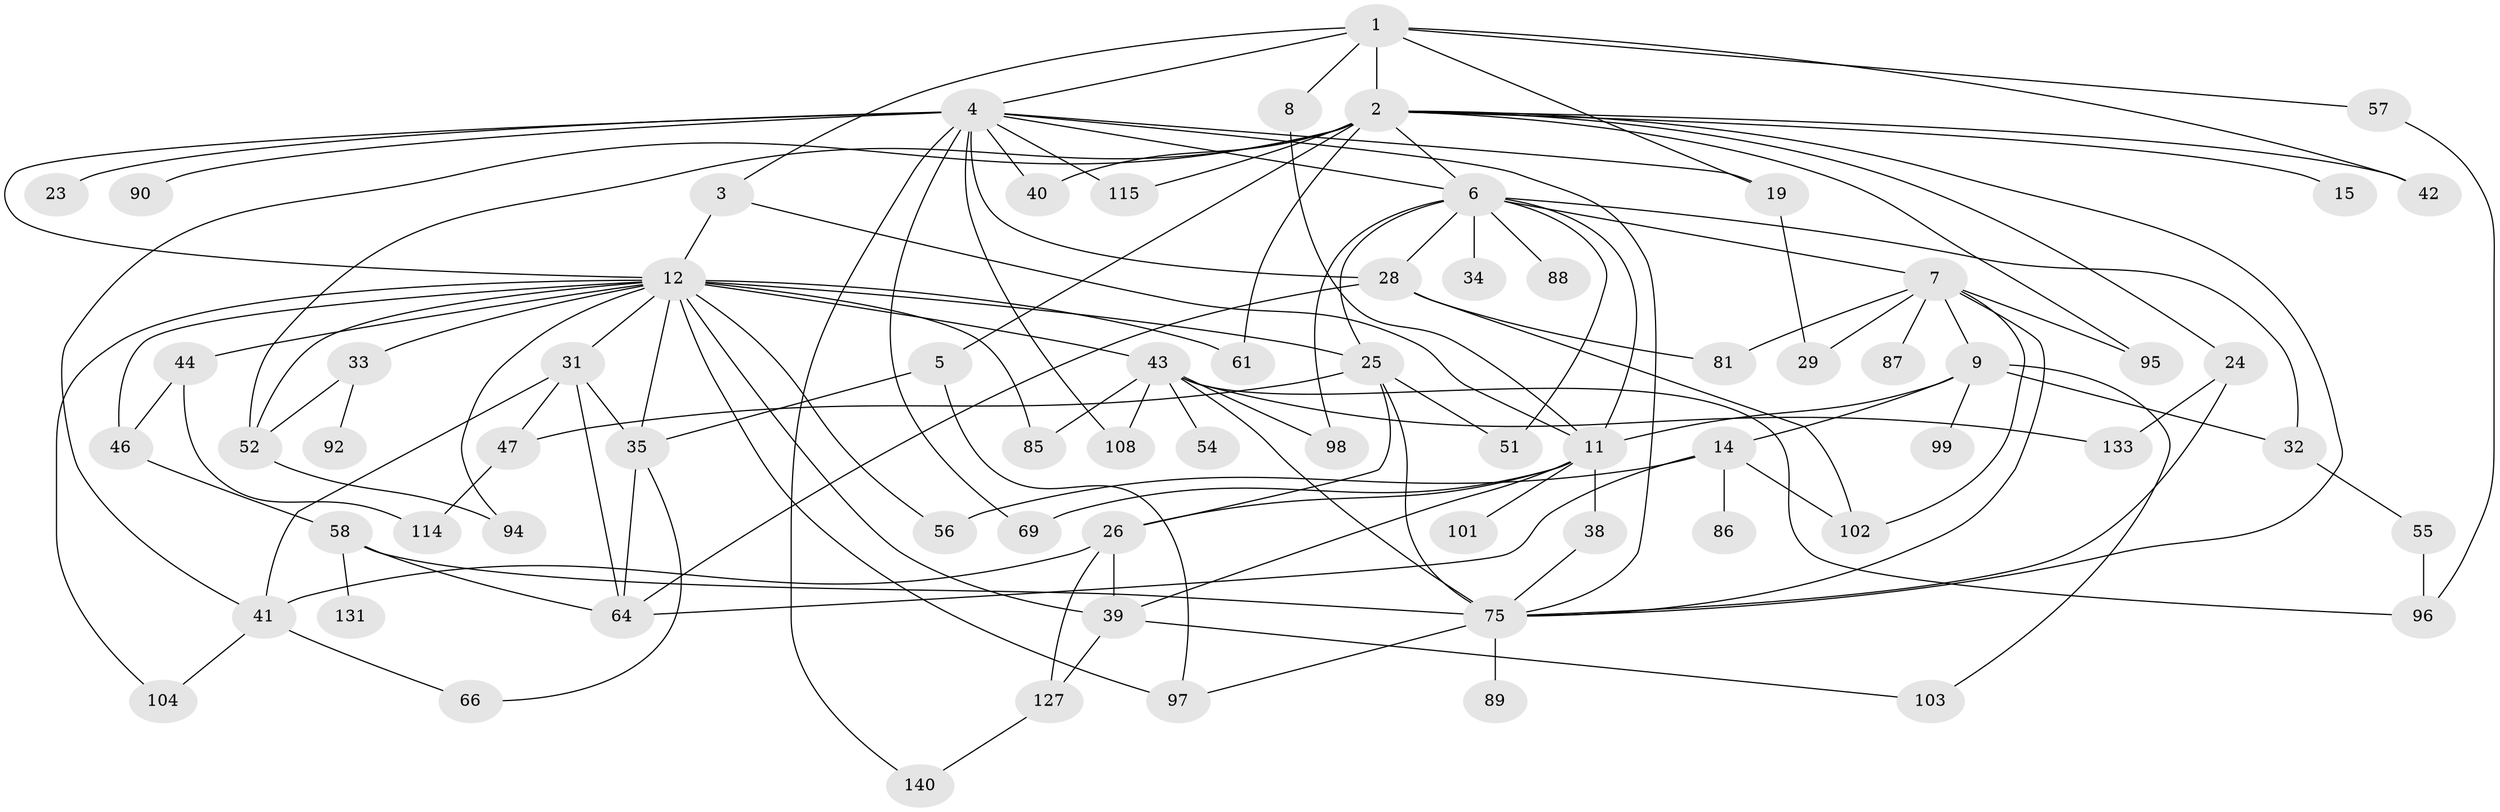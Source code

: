 // original degree distribution, {7: 0.02112676056338028, 6: 0.04929577464788732, 3: 0.31690140845070425, 9: 0.007042253521126761, 4: 0.056338028169014086, 2: 0.323943661971831, 5: 0.06338028169014084, 1: 0.15492957746478872, 8: 0.007042253521126761}
// Generated by graph-tools (version 1.1) at 2025/13/03/09/25 04:13:20]
// undirected, 71 vertices, 128 edges
graph export_dot {
graph [start="1"]
  node [color=gray90,style=filled];
  1 [super="+21"];
  2 [super="+37"];
  3 [super="+65"];
  4 [super="+10+59+17"];
  5;
  6 [super="+27"];
  7 [super="+13"];
  8;
  9 [super="+45+129+30"];
  11 [super="+106+60"];
  12 [super="+22+16"];
  14;
  15;
  19 [super="+126+63"];
  23;
  24 [super="+100"];
  25 [super="+124"];
  26 [super="+76"];
  28 [super="+77"];
  29 [super="+73"];
  31 [super="+36"];
  32;
  33;
  34;
  35 [super="+49+84+71+53"];
  38 [super="+116"];
  39;
  40;
  41 [super="+50"];
  42;
  43 [super="+111+121+67"];
  44 [super="+130"];
  46;
  47 [super="+91"];
  51 [super="+72"];
  52 [super="+70"];
  54;
  55;
  56;
  57 [super="+138"];
  58 [super="+113"];
  61 [super="+136"];
  64 [super="+74"];
  66;
  69;
  75 [super="+107+83"];
  81 [super="+123"];
  85;
  86;
  87;
  88;
  89;
  90;
  92 [super="+105"];
  94;
  95;
  96;
  97;
  98;
  99;
  101;
  102;
  103;
  104 [super="+128+112"];
  108 [super="+119"];
  114;
  115;
  127;
  131;
  133;
  140;
  1 -- 2;
  1 -- 3;
  1 -- 4;
  1 -- 8;
  1 -- 57;
  1 -- 19;
  1 -- 42;
  2 -- 5;
  2 -- 15;
  2 -- 24;
  2 -- 41;
  2 -- 6;
  2 -- 40;
  2 -- 42;
  2 -- 75;
  2 -- 115;
  2 -- 52;
  2 -- 61;
  2 -- 95;
  3 -- 11;
  3 -- 12;
  4 -- 6;
  4 -- 12;
  4 -- 75;
  4 -- 140;
  4 -- 115;
  4 -- 19;
  4 -- 23;
  4 -- 40;
  4 -- 28 [weight=2];
  4 -- 108;
  4 -- 90;
  4 -- 69;
  5 -- 97;
  5 -- 35;
  6 -- 7;
  6 -- 25;
  6 -- 28;
  6 -- 98;
  6 -- 32;
  6 -- 34;
  6 -- 88;
  6 -- 51;
  6 -- 11;
  7 -- 9;
  7 -- 87;
  7 -- 81;
  7 -- 102;
  7 -- 75;
  7 -- 29;
  7 -- 95;
  8 -- 11;
  9 -- 14;
  9 -- 99;
  9 -- 103;
  9 -- 11;
  9 -- 32;
  11 -- 38;
  11 -- 26;
  11 -- 69;
  11 -- 39;
  11 -- 101;
  12 -- 61 [weight=2];
  12 -- 33;
  12 -- 97;
  12 -- 39;
  12 -- 46;
  12 -- 56;
  12 -- 94;
  12 -- 25;
  12 -- 35;
  12 -- 104;
  12 -- 43;
  12 -- 44;
  12 -- 52;
  12 -- 85;
  12 -- 31;
  14 -- 56;
  14 -- 86;
  14 -- 102;
  14 -- 64;
  19 -- 29;
  24 -- 133;
  24 -- 75;
  25 -- 26;
  25 -- 51;
  25 -- 47;
  25 -- 75;
  26 -- 39;
  26 -- 41;
  26 -- 127;
  28 -- 64 [weight=2];
  28 -- 81;
  28 -- 102;
  31 -- 35;
  31 -- 64;
  31 -- 41;
  31 -- 47;
  32 -- 55;
  33 -- 52;
  33 -- 92;
  35 -- 64;
  35 -- 66;
  38 -- 75;
  39 -- 103;
  39 -- 127;
  41 -- 104;
  41 -- 66;
  43 -- 54;
  43 -- 75 [weight=2];
  43 -- 96;
  43 -- 98;
  43 -- 85;
  43 -- 133;
  43 -- 108;
  44 -- 114;
  44 -- 46;
  46 -- 58;
  47 -- 114;
  52 -- 94;
  55 -- 96;
  57 -- 96;
  58 -- 75;
  58 -- 64;
  58 -- 131;
  75 -- 89;
  75 -- 97;
  127 -- 140;
}
